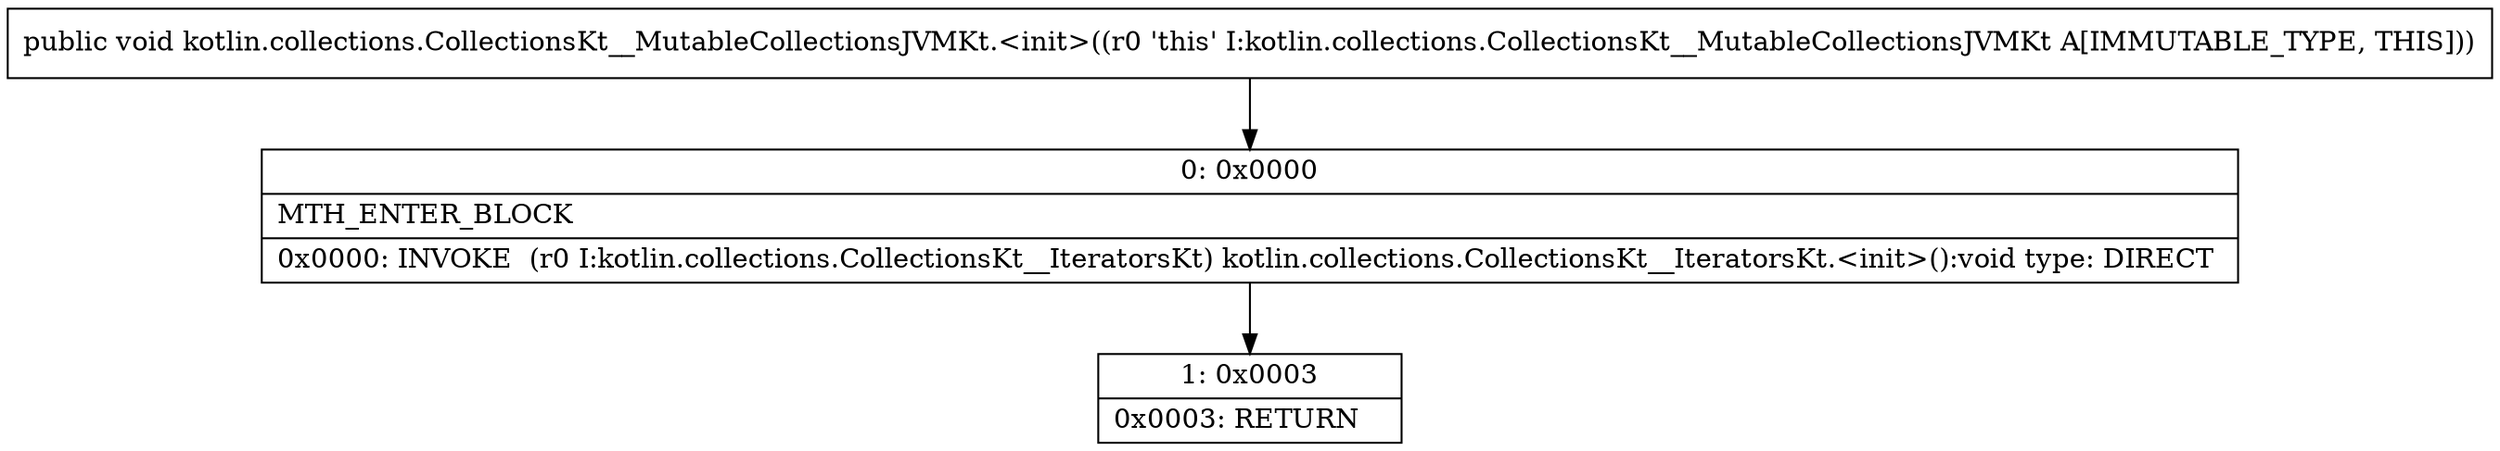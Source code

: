 digraph "CFG forkotlin.collections.CollectionsKt__MutableCollectionsJVMKt.\<init\>()V" {
Node_0 [shape=record,label="{0\:\ 0x0000|MTH_ENTER_BLOCK\l|0x0000: INVOKE  (r0 I:kotlin.collections.CollectionsKt__IteratorsKt) kotlin.collections.CollectionsKt__IteratorsKt.\<init\>():void type: DIRECT \l}"];
Node_1 [shape=record,label="{1\:\ 0x0003|0x0003: RETURN   \l}"];
MethodNode[shape=record,label="{public void kotlin.collections.CollectionsKt__MutableCollectionsJVMKt.\<init\>((r0 'this' I:kotlin.collections.CollectionsKt__MutableCollectionsJVMKt A[IMMUTABLE_TYPE, THIS])) }"];
MethodNode -> Node_0;
Node_0 -> Node_1;
}

